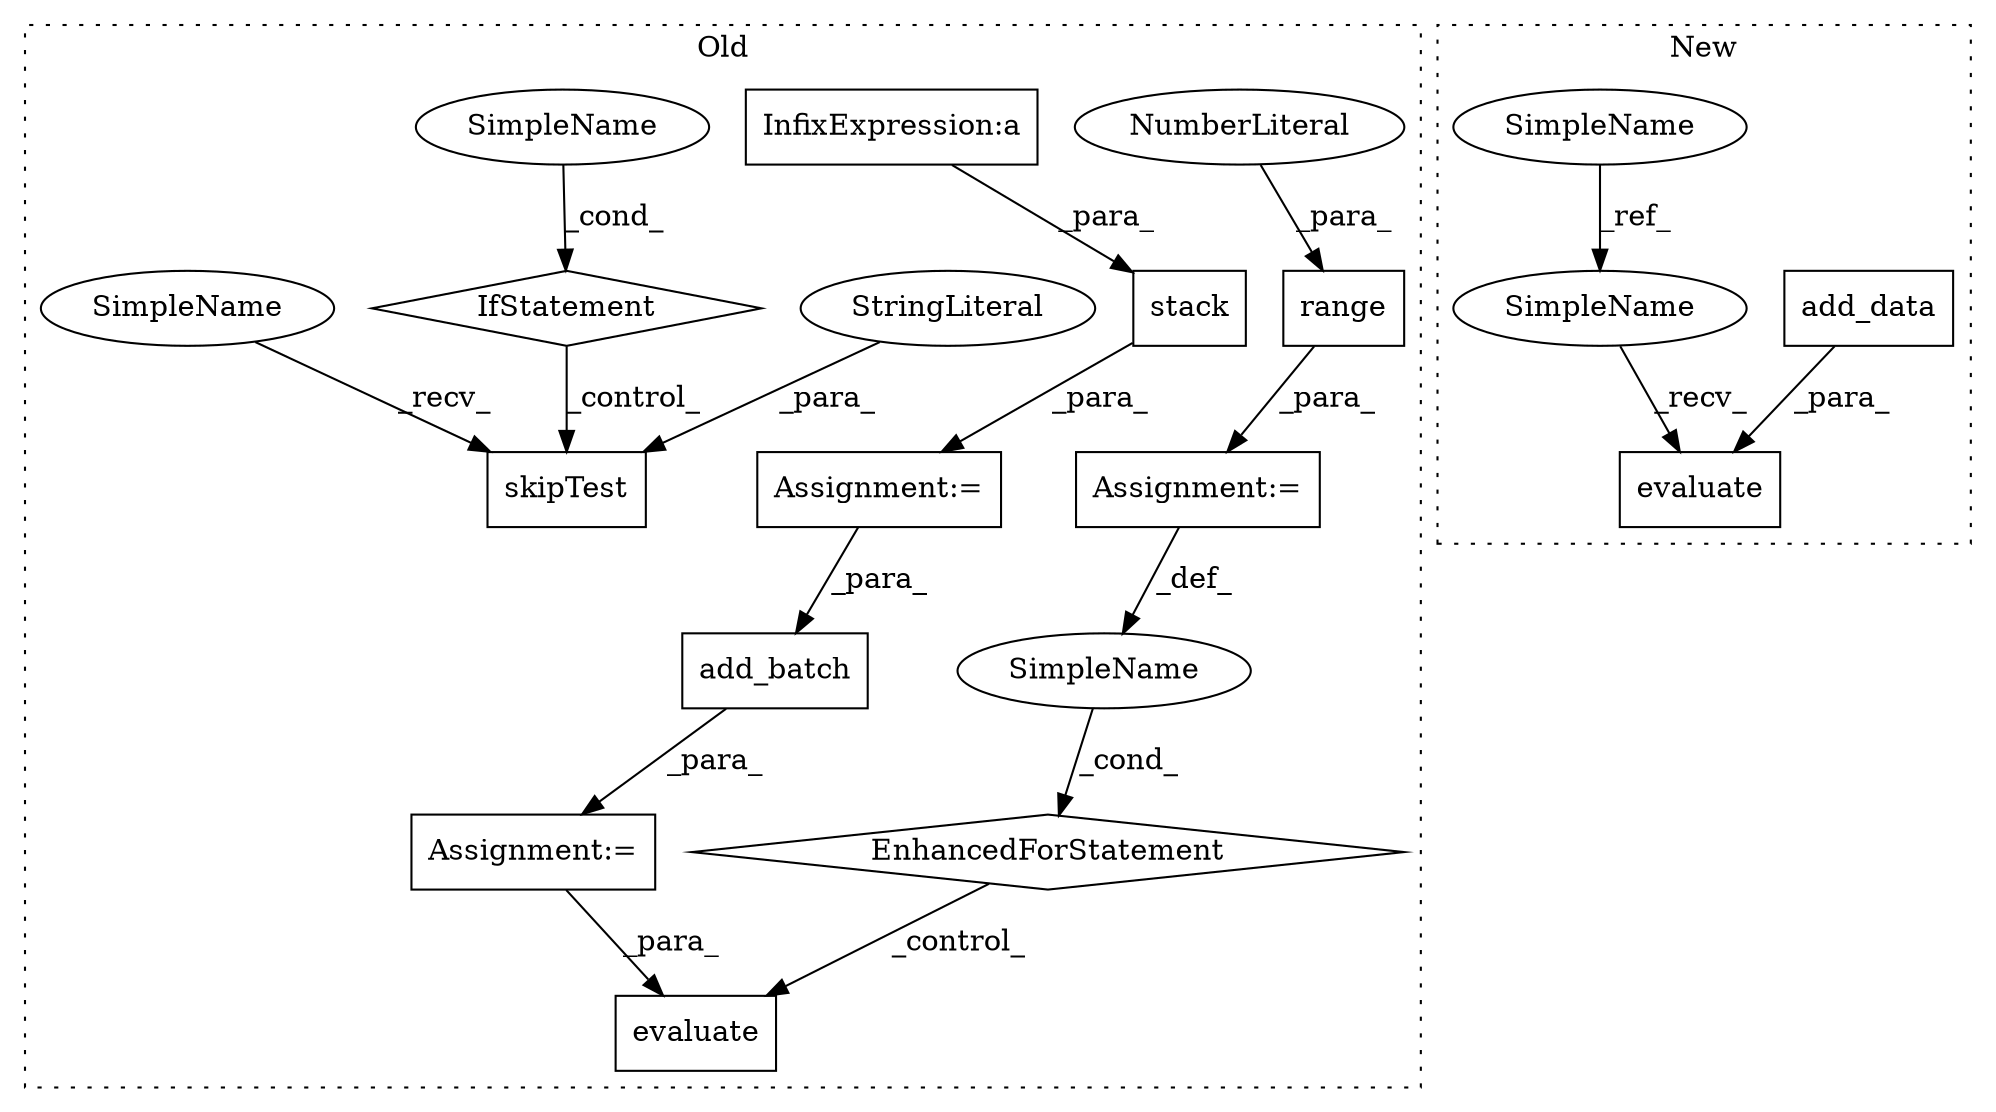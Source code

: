 digraph G {
subgraph cluster0 {
1 [label="EnhancedForStatement" a="70" s="11803,11873" l="53,2" shape="diamond"];
3 [label="range" a="32" s="11864,11872" l="6,1" shape="box"];
4 [label="NumberLiteral" a="34" s="11870" l="2" shape="ellipse"];
6 [label="Assignment:=" a="7" s="11803,11873" l="53,2" shape="box"];
7 [label="SimpleName" a="42" s="11860" l="1" shape="ellipse"];
8 [label="evaluate" a="32" s="11888,11903" l="9,1" shape="box"];
9 [label="InfixExpression:a" a="27" s="11551" l="3" shape="box"];
10 [label="stack" a="32" s="11496,11564" l="6,1" shape="box"];
12 [label="skipTest" a="32" s="11293,11315" l="9,1" shape="box"];
13 [label="StringLiteral" a="45" s="11302" l="13" shape="ellipse"];
14 [label="SimpleName" a="42" s="" l="" shape="ellipse"];
15 [label="IfStatement" a="25" s="11244,11278" l="4,2" shape="diamond"];
16 [label="Assignment:=" a="7" s="11484" l="1" shape="box"];
17 [label="Assignment:=" a="7" s="11577" l="1" shape="box"];
18 [label="add_batch" a="32" s="11592,11609" l="10,1" shape="box"];
20 [label="SimpleName" a="42" s="11288" l="4" shape="ellipse"];
label = "Old";
style="dotted";
}
subgraph cluster1 {
2 [label="add_data" a="32" s="11909" l="10" shape="box"];
5 [label="evaluate" a="32" s="11900,11919" l="9,1" shape="box"];
11 [label="SimpleName" a="42" s="11091" l="4" shape="ellipse"];
19 [label="SimpleName" a="42" s="11895" l="4" shape="ellipse"];
label = "New";
style="dotted";
}
1 -> 8 [label="_control_"];
2 -> 5 [label="_para_"];
3 -> 6 [label="_para_"];
4 -> 3 [label="_para_"];
6 -> 7 [label="_def_"];
7 -> 1 [label="_cond_"];
9 -> 10 [label="_para_"];
10 -> 16 [label="_para_"];
11 -> 19 [label="_ref_"];
13 -> 12 [label="_para_"];
14 -> 15 [label="_cond_"];
15 -> 12 [label="_control_"];
16 -> 18 [label="_para_"];
17 -> 8 [label="_para_"];
18 -> 17 [label="_para_"];
19 -> 5 [label="_recv_"];
20 -> 12 [label="_recv_"];
}
